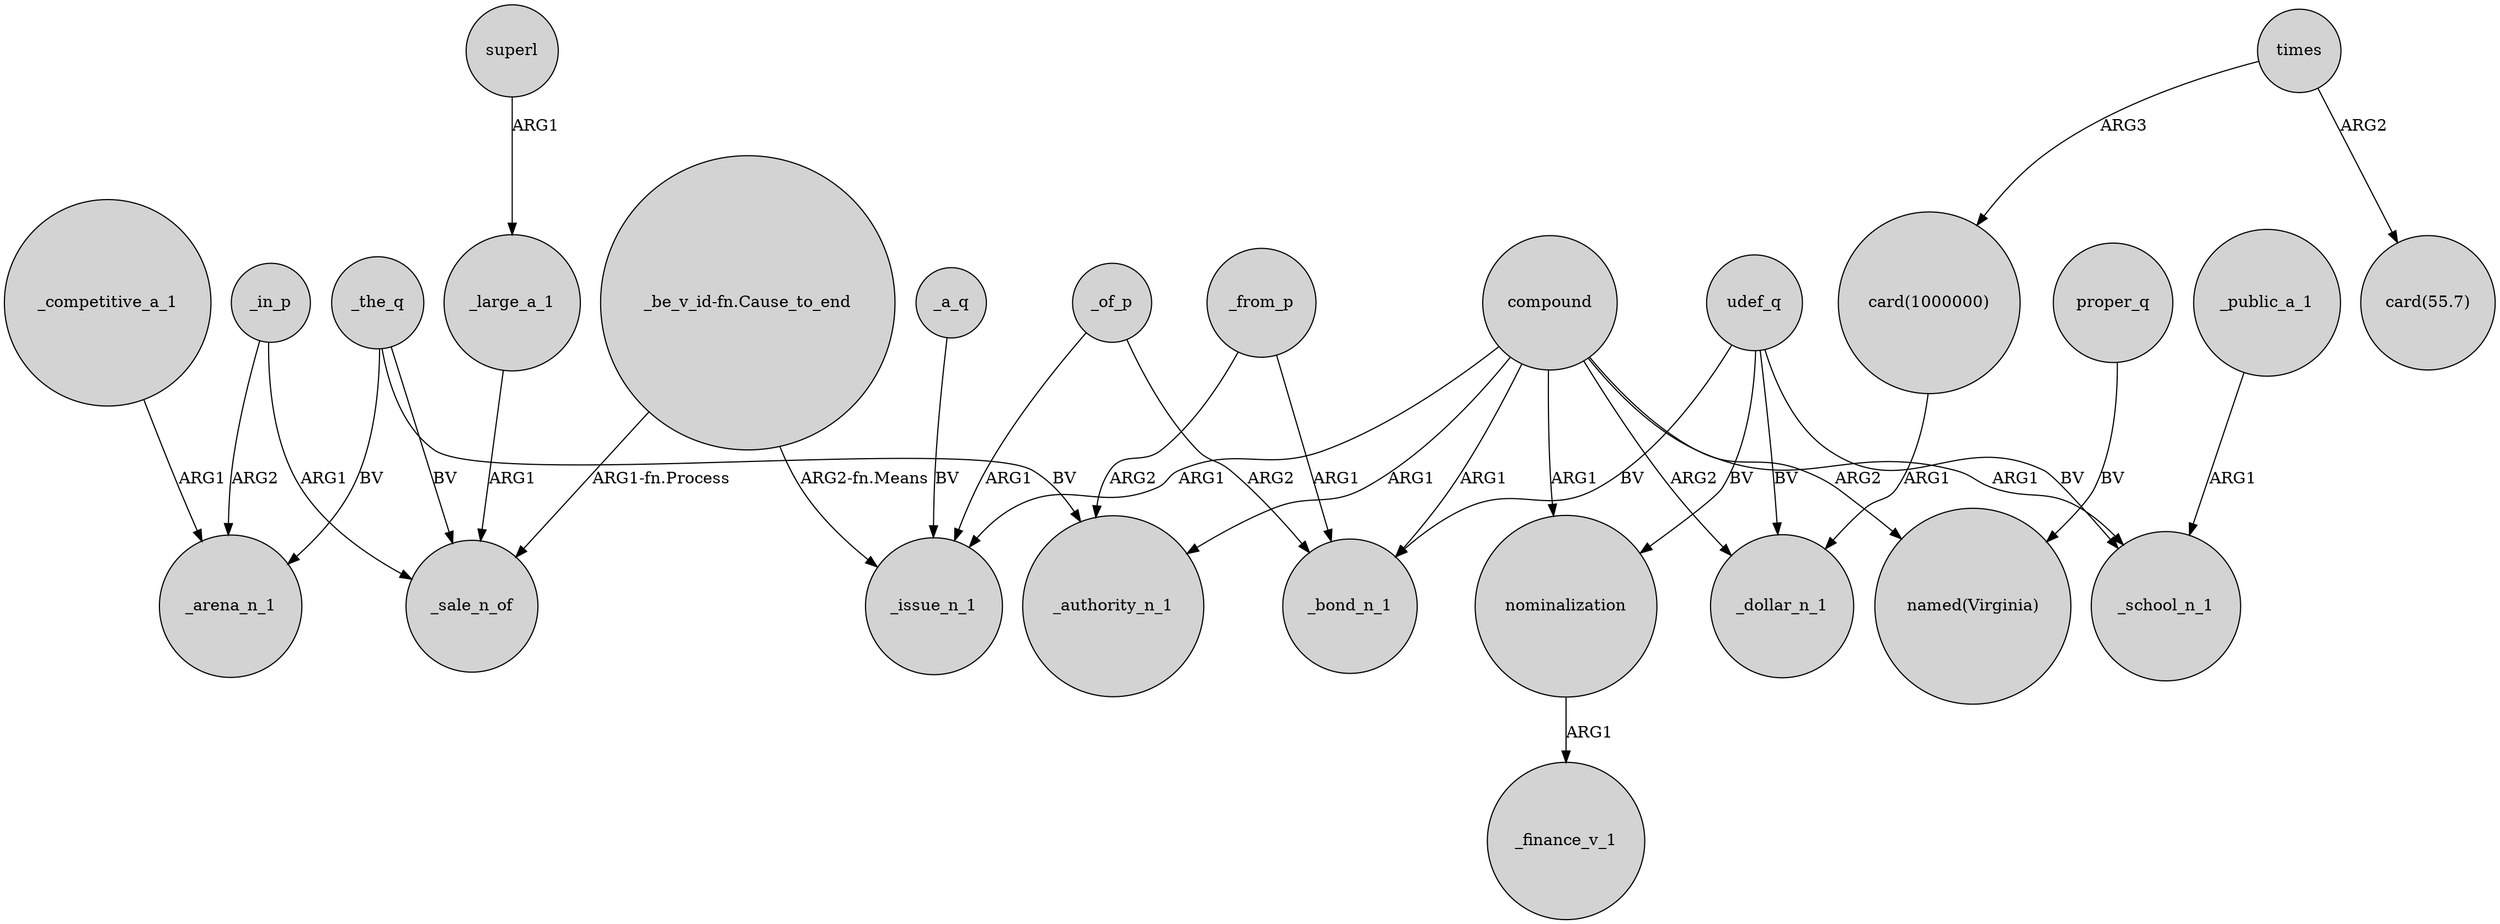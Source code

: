 digraph {
	node [shape=circle style=filled]
	_from_p -> _authority_n_1 [label=ARG2]
	udef_q -> _bond_n_1 [label=BV]
	nominalization -> _finance_v_1 [label=ARG1]
	_the_q -> _arena_n_1 [label=BV]
	proper_q -> "named(Virginia)" [label=BV]
	"_be_v_id-fn.Cause_to_end" -> _sale_n_of [label="ARG1-fn.Process"]
	superl -> _large_a_1 [label=ARG1]
	udef_q -> nominalization [label=BV]
	compound -> _bond_n_1 [label=ARG1]
	times -> "card(1000000)" [label=ARG3]
	_competitive_a_1 -> _arena_n_1 [label=ARG1]
	udef_q -> _school_n_1 [label=BV]
	_of_p -> _bond_n_1 [label=ARG2]
	compound -> _dollar_n_1 [label=ARG2]
	_in_p -> _sale_n_of [label=ARG1]
	compound -> nominalization [label=ARG1]
	_public_a_1 -> _school_n_1 [label=ARG1]
	compound -> _school_n_1 [label=ARG1]
	_of_p -> _issue_n_1 [label=ARG1]
	times -> "card(55.7)" [label=ARG2]
	_in_p -> _arena_n_1 [label=ARG2]
	udef_q -> _dollar_n_1 [label=BV]
	"card(1000000)" -> _dollar_n_1 [label=ARG1]
	"_be_v_id-fn.Cause_to_end" -> _issue_n_1 [label="ARG2-fn.Means"]
	_the_q -> _authority_n_1 [label=BV]
	_from_p -> _bond_n_1 [label=ARG1]
	compound -> _issue_n_1 [label=ARG1]
	compound -> "named(Virginia)" [label=ARG2]
	compound -> _authority_n_1 [label=ARG1]
	_the_q -> _sale_n_of [label=BV]
	_large_a_1 -> _sale_n_of [label=ARG1]
	_a_q -> _issue_n_1 [label=BV]
}
